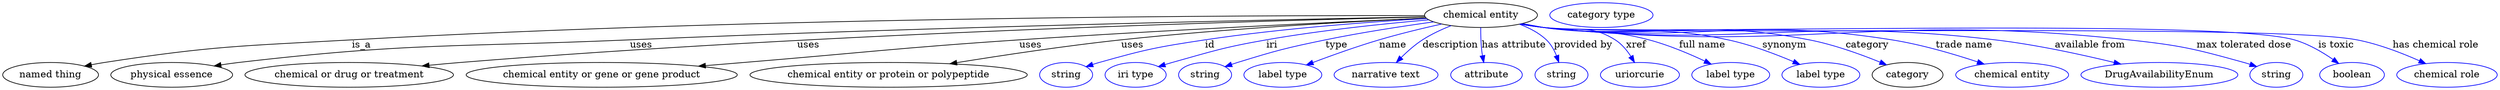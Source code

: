 digraph {
	graph [bb="0,0,3620.3,123"];
	node [label="\N"];
	"chemical entity"	[height=0.5,
		label="chemical entity",
		pos="2144.5,105",
		width=2.2748];
	"named thing"	[height=0.5,
		pos="69.544,18",
		width=1.9318];
	"chemical entity" -> "named thing"	[label=is_a,
		lp="521.54,61.5",
		pos="e,119.53,30.705 2062.7,104.28 1823.3,104.67 1103.5,102.72 507.54,69 347.57,59.949 306.93,60.231 148.54,36 142.36,35.053 135.92,33.92 \
129.52,32.694"];
	"physical essence"	[height=0.5,
		pos="245.54,18",
		width=2.4553];
	"chemical entity" -> "physical essence"	[label=uses,
		lp="926.04,61.5",
		pos="e,307.6,30.859 2063.2,102.54 1865.6,98.796 1344.3,87.83 909.54,69 657.8,58.096 593.86,64.914 343.54,36 335.16,35.032 326.41,33.813 \
317.73,32.476"];
	"chemical or drug or treatment"	[height=0.5,
		pos="503.54,18",
		width=4.2066];
	"chemical entity" -> "chemical or drug or treatment"	[label=uses,
		lp="1169,61.5",
		pos="e,608.9,30.939 2063.3,102.29 1839.8,97.141 1196.5,79.397 663.54,36 649.18,34.83 634.11,33.442 619.19,31.97"];
	"chemical entity or gene or gene product"	[height=0.5,
		pos="869.54,18",
		width=5.4703];
	"chemical entity" -> "chemical entity or gene or gene product"	[label=uses,
		lp="1492,61.5",
		pos="e,1010.3,30.614 2064.9,100.61 1939.5,95.095 1688.3,83.341 1475.5,69 1297.6,57.005 1253.3,50.669 1075.5,36 1057.7,34.524 1038.9,32.976 \
1020.3,31.441"];
	"chemical entity or protein or polypeptide"	[height=0.5,
		pos="1285.5,18",
		width=5.5967];
	"chemical entity" -> "chemical entity or protein or polypeptide"	[label=uses,
		lp="1641,61.5",
		pos="e,1374.9,34.15 2065.1,100.61 1962.9,95.806 1780.2,85.689 1624.5,69 1543.7,60.327 1452.5,46.656 1385.1,35.799"];
	id	[color=blue,
		height=0.5,
		label=string,
		pos="1543.5,18",
		width=1.0652];
	"chemical entity" -> id	[color=blue,
		label=id,
		lp="1753.5,61.5",
		pos="e,1572.5,29.954 2065.7,99.91 1985.1,95.067 1856.6,85.498 1746.5,69 1676.9,58.562 1659.3,55.131 1591.5,36 1588.4,35.124 1585.2,34.151 \
1582,33.129",
		style=solid];
	iri	[color=blue,
		height=0.5,
		label="iri type",
		pos="1644.5,18",
		width=1.2277];
	"chemical entity" -> iri	[color=blue,
		label=iri,
		lp="1843.5,61.5",
		pos="e,1677.9,29.879 2068.9,98.063 2006.1,92.505 1914.6,82.949 1835.5,69 1773.9,58.121 1758.9,52.747 1698.5,36 1695,35.009 1691.3,33.941 \
1687.6,32.84",
		style=solid];
	type	[color=blue,
		height=0.5,
		label=string,
		pos="1745.5,18",
		width=1.0652];
	"chemical entity" -> type	[color=blue,
		label=type,
		lp="1935.5,61.5",
		pos="e,1774.5,29.944 2075.8,95.121 2031.1,88.899 1971.6,79.786 1919.5,69 1862.4,57.17 1848.2,53.27 1792.5,36 1789.8,35.145 1787,34.225 \
1784.1,33.271",
		style=solid];
	name	[color=blue,
		height=0.5,
		label="label type",
		pos="1858.5,18",
		width=1.5707];
	"chemical entity" -> name	[color=blue,
		label=name,
		lp="2017.5,61.5",
		pos="e,1892.5,32.403 2087.6,92 2060.2,85.827 2027,77.763 1997.5,69 1965.1,59.349 1929.3,46.381 1902.1,36.07",
		style=solid];
	description	[color=blue,
		height=0.5,
		label="narrative text",
		pos="2008.5,18",
		width=2.0943];
	"chemical entity" -> description	[color=blue,
		label=description,
		lp="2100,61.5",
		pos="e,2022.8,36.011 2100.6,89.614 2086.9,84.172 2072.1,77.259 2059.5,69 2048.8,61.925 2038.4,52.383 2029.8,43.532",
		style=solid];
	"has attribute"	[color=blue,
		height=0.5,
		label=attribute,
		pos="2153.5,18",
		width=1.4443];
	"chemical entity" -> "has attribute"	[color=blue,
		label="has attribute",
		lp="2192.5,61.5",
		pos="e,2148.9,35.966 2144,86.814 2143.9,77.14 2144.2,64.858 2145.5,54 2145.9,51.309 2146.3,48.522 2146.8,45.749",
		style=solid];
	"provided by"	[color=blue,
		height=0.5,
		label=string,
		pos="2261.5,18",
		width=1.0652];
	"chemical entity" -> "provided by"	[color=blue,
		label="provided by",
		lp="2293,61.5",
		pos="e,2257.6,36.312 2200.5,91.713 2214.5,86.531 2228.7,79.234 2239.5,69 2246.2,62.743 2251,54.117 2254.3,45.79",
		style=solid];
	xref	[color=blue,
		height=0.5,
		label=uriorcurie,
		pos="2375.5,18",
		width=1.5887];
	"chemical entity" -> xref	[color=blue,
		label=xref,
		lp="2370,61.5",
		pos="e,2367.6,36.086 2204.7,92.639 2215,90.733 2225.6,88.793 2235.5,87 2281.7,78.693 2299.8,93.881 2339.5,69 2348.9,63.128 2356.6,53.831 \
2362.4,44.839",
		style=solid];
	"full name"	[color=blue,
		height=0.5,
		label="label type",
		pos="2507.5,18",
		width=1.5707];
	"chemical entity" -> "full name"	[color=blue,
		label="full name",
		lp="2466,61.5",
		pos="e,2479,33.68 2203.7,92.354 2214.3,90.439 2225.2,88.57 2235.5,87 2303.2,76.707 2322.3,86.433 2388.5,69 2416.7,61.578 2447,48.79 2470,\
38.004",
		style=solid];
	synonym	[color=blue,
		height=0.5,
		label="label type",
		pos="2638.5,18",
		width=1.5707];
	"chemical entity" -> synonym	[color=blue,
		label=synonym,
		lp="2585.5,61.5",
		pos="e,2607.9,33.23 2202.2,92.181 2213.2,90.215 2224.7,88.372 2235.5,87 2354,72.013 2386.8,93.989 2503.5,69 2536.5,61.941 2572.2,48.433 \
2598.6,37.235",
		style=solid];
	category	[height=0.5,
		pos="2764.5,18",
		width=1.4263];
	"chemical entity" -> category	[color=blue,
		label=category,
		lp="2706,61.5",
		pos="e,2734,32.584 2201.6,92.088 2212.8,90.104 2224.5,88.28 2235.5,87 2406.1,67.184 2452.9,101.68 2621.5,69 2657.3,62.06 2696.3,47.971 \
2724.5,36.512",
		style=solid];
	"trade name"	[color=blue,
		height=0.5,
		label="chemical entity",
		pos="2915.5,18",
		width=2.2748];
	"chemical entity" -> "trade name"	[color=blue,
		label="trade name",
		lp="2846.5,61.5",
		pos="e,2875,33.691 2201.6,91.99 2212.8,90.015 2224.5,88.219 2235.5,87 2459.2,62.269 2519.3,104.34 2741.5,69 2784.1,62.239 2830.9,48.398 \
2865.3,36.99",
		style=solid];
	"available from"	[color=blue,
		height=0.5,
		label=DrugAvailabilityEnum,
		pos="3129.5,18",
		width=3.1594];
	"chemical entity" -> "available from"	[color=blue,
		label="available from",
		lp="3029,61.5",
		pos="e,3073.8,33.689 2201.6,91.918 2212.8,89.95 2224.5,88.174 2235.5,87 2525.6,56.124 2601.9,103.12 2891.5,69 2950.5,62.06 3016.4,47.676 \
3063.9,36.11",
		style=solid];
	"max tolerated dose"	[color=blue,
		height=0.5,
		label=string,
		pos="3299.5,18",
		width=1.0652];
	"chemical entity" -> "max tolerated dose"	[color=blue,
		label="max tolerated dose",
		lp="3252.5,61.5",
		pos="e,3270.9,30.135 2201.1,91.949 2212.5,89.951 2224.4,88.156 2235.5,87 2611,48.217 2709.3,109.52 3084.5,69 3160.2,60.83 3179.2,56.334 \
3252.5,36 3255.5,35.191 3258.5,34.288 3261.5,33.329",
		style=solid];
	"is toxic"	[color=blue,
		height=0.5,
		label=boolean,
		pos="3409.5,18",
		width=1.2999];
	"chemical entity" -> "is toxic"	[color=blue,
		label="is toxic",
		lp="3386.5,61.5",
		pos="e,3390.2,34.524 2201.1,91.907 2212.5,89.913 2224.4,88.13 2235.5,87 2356.1,74.835 3209,102.09 3325.5,69 3345.9,63.21 3366.4,51.172 \
3382.1,40.358",
		style=solid];
	"has chemical role"	[color=blue,
		height=0.5,
		label="chemical role",
		pos="3547.5,18",
		width=2.022];
	"chemical entity" -> "has chemical role"	[color=blue,
		label="has chemical role",
		lp="3531,61.5",
		pos="e,3516.7,34.314 2201.1,91.896 2212.5,89.903 2224.3,88.123 2235.5,87 2366.1,73.903 3287.7,93.776 3416.5,69 3448.1,62.928 3482,49.806 \
3507.4,38.528",
		style=solid];
	"named thing_category"	[color=blue,
		height=0.5,
		label="category type",
		pos="2319.5,105",
		width=2.0762];
}
